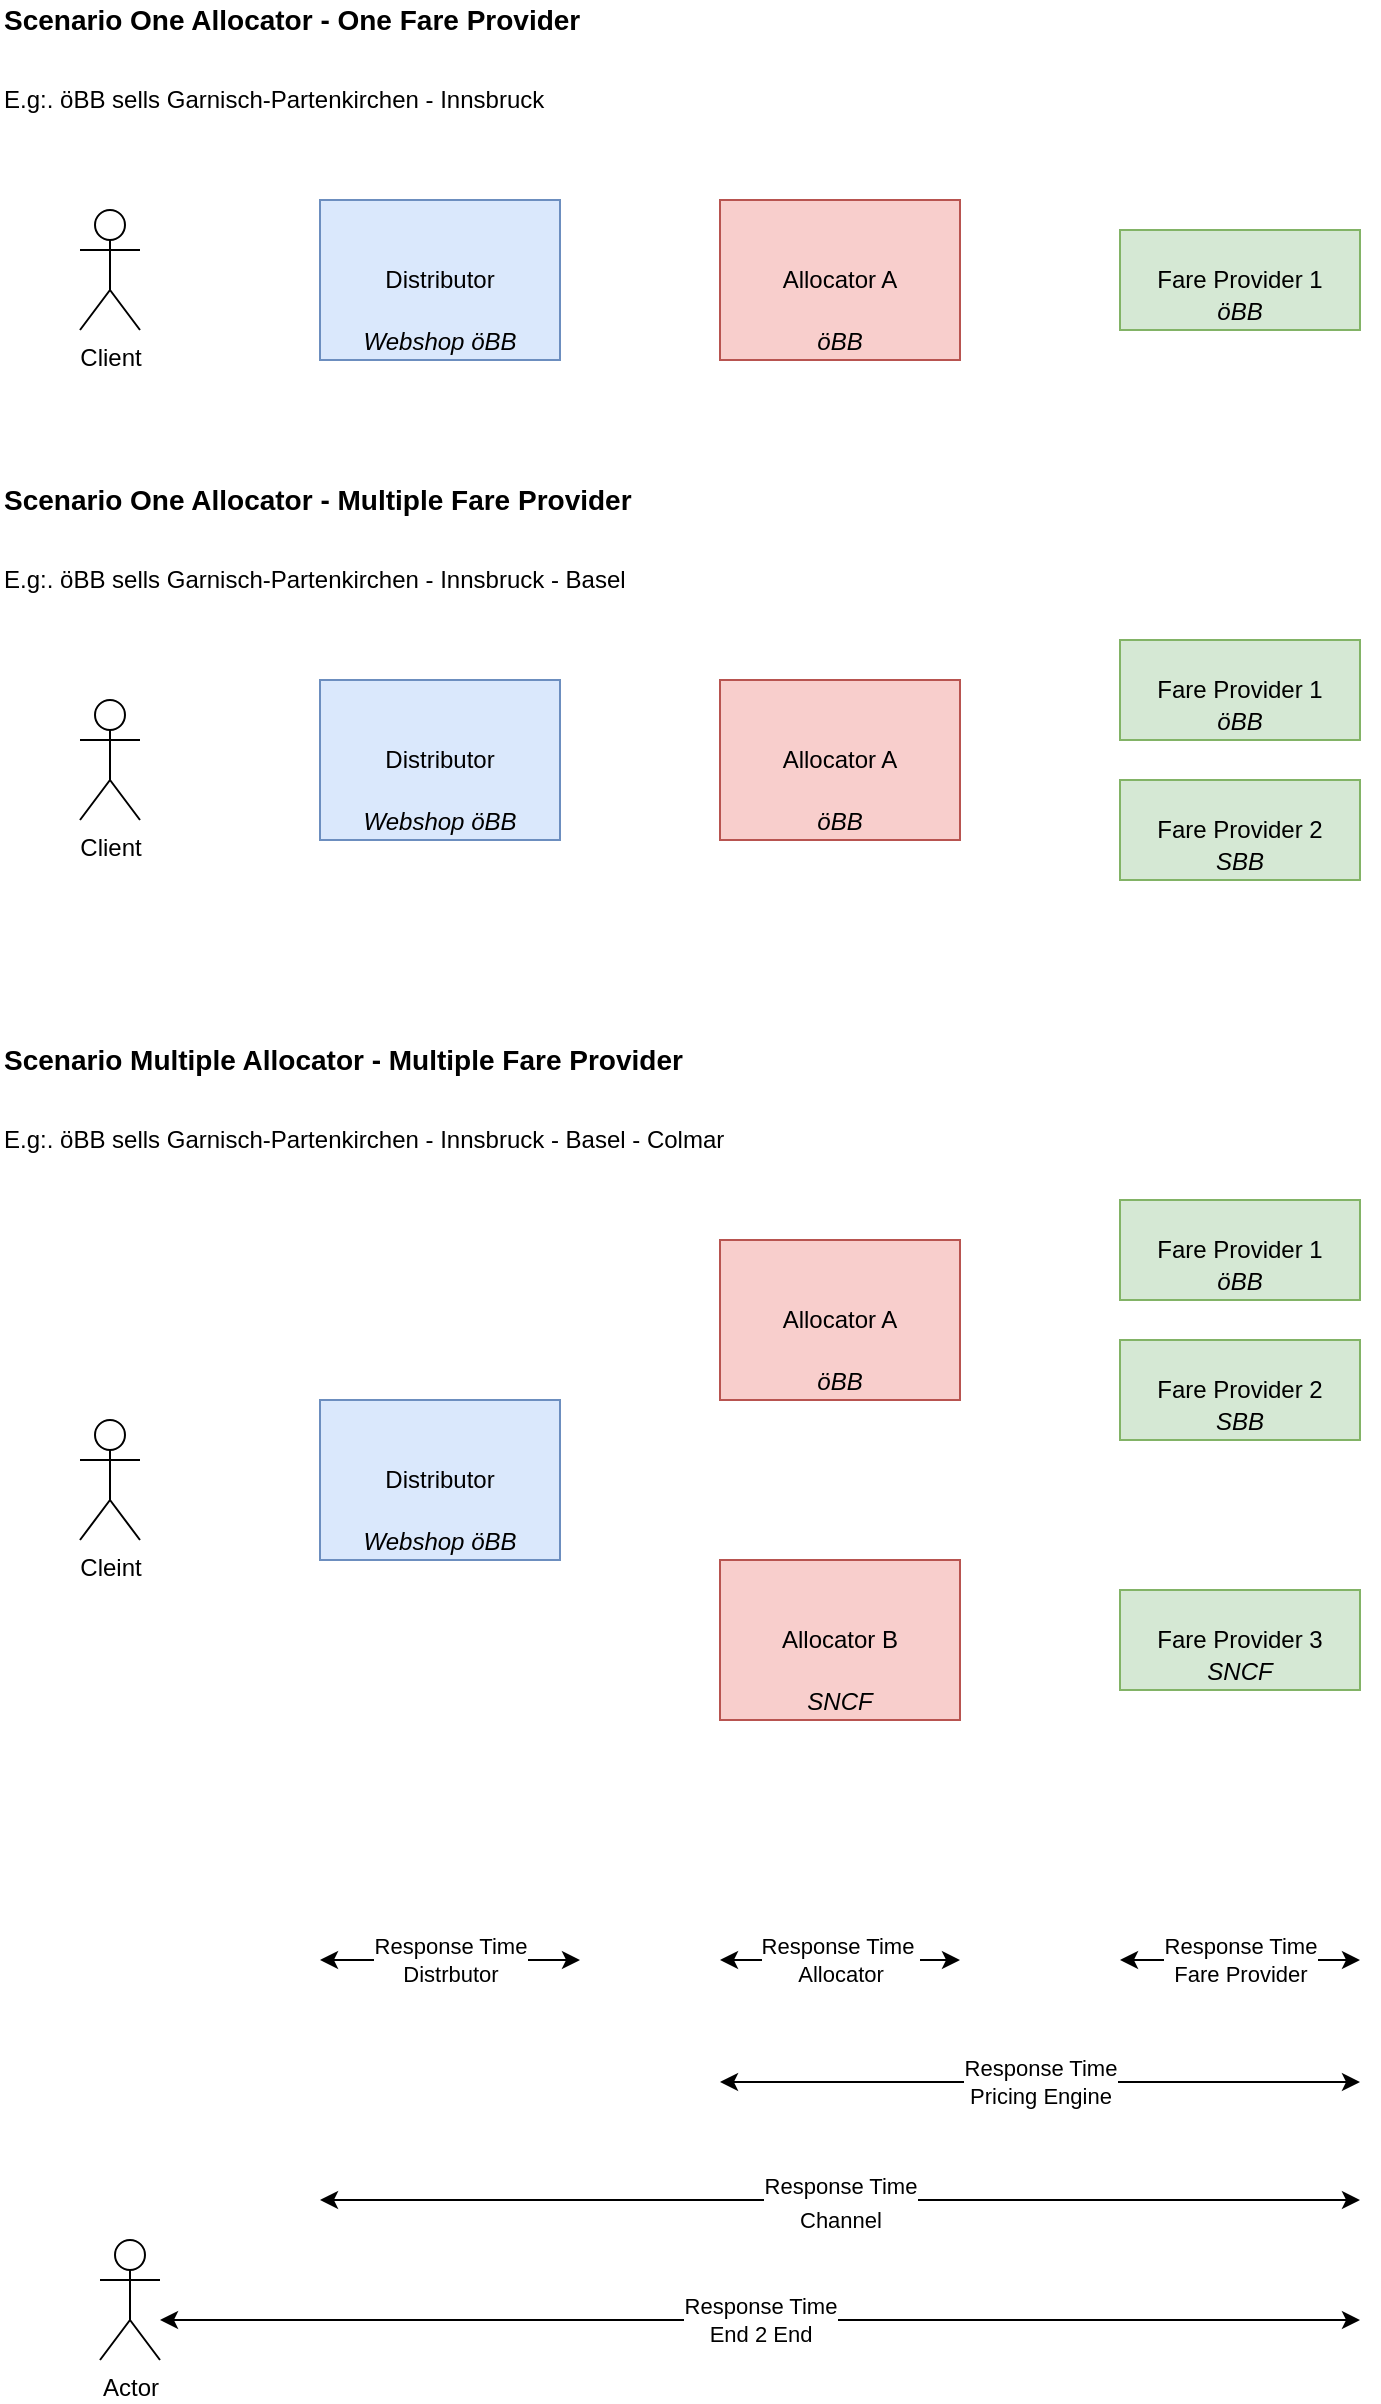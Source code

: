 <mxfile version="14.4.2" type="device"><diagram id="e1bqsqc4w4gOOXVEwcEt" name="Seite-1"><mxGraphModel dx="1086" dy="1183" grid="1" gridSize="10" guides="1" tooltips="1" connect="1" arrows="1" fold="1" page="1" pageScale="1" pageWidth="1169" pageHeight="827" math="0" shadow="0"><root><mxCell id="0"/><mxCell id="1" parent="0"/><mxCell id="MhyNpJ7-BG37_3553kRq-2" value="Client" style="shape=umlActor;verticalLabelPosition=bottom;verticalAlign=top;html=1;outlineConnect=0;" vertex="1" parent="1"><mxGeometry x="120" y="325" width="30" height="60" as="geometry"/></mxCell><mxCell id="MhyNpJ7-BG37_3553kRq-3" value="Distributor" style="rounded=0;whiteSpace=wrap;html=1;fillColor=#dae8fc;strokeColor=#6c8ebf;" vertex="1" parent="1"><mxGeometry x="240" y="320" width="120" height="80" as="geometry"/></mxCell><mxCell id="MhyNpJ7-BG37_3553kRq-5" value="Allocator A" style="rounded=0;whiteSpace=wrap;html=1;fillColor=#f8cecc;strokeColor=#b85450;" vertex="1" parent="1"><mxGeometry x="440" y="320" width="120" height="80" as="geometry"/></mxCell><mxCell id="MhyNpJ7-BG37_3553kRq-6" value="&lt;font&gt;Fare Provider 1&lt;/font&gt;" style="rounded=0;whiteSpace=wrap;html=1;fillColor=#d5e8d4;strokeColor=#82b366;" vertex="1" parent="1"><mxGeometry x="640" y="335" width="120" height="50" as="geometry"/></mxCell><mxCell id="MhyNpJ7-BG37_3553kRq-8" value="Client" style="shape=umlActor;verticalLabelPosition=bottom;verticalAlign=top;html=1;outlineConnect=0;" vertex="1" parent="1"><mxGeometry x="120" y="570" width="30" height="60" as="geometry"/></mxCell><mxCell id="MhyNpJ7-BG37_3553kRq-9" value="Distributor" style="rounded=0;whiteSpace=wrap;html=1;fillColor=#dae8fc;strokeColor=#6c8ebf;" vertex="1" parent="1"><mxGeometry x="240" y="560" width="120" height="80" as="geometry"/></mxCell><mxCell id="MhyNpJ7-BG37_3553kRq-10" value="Allocator A" style="rounded=0;whiteSpace=wrap;html=1;fillColor=#f8cecc;strokeColor=#b85450;" vertex="1" parent="1"><mxGeometry x="440" y="560" width="120" height="80" as="geometry"/></mxCell><mxCell id="MhyNpJ7-BG37_3553kRq-12" value="Fare Provider 2" style="rounded=0;whiteSpace=wrap;html=1;strokeColor=#82b366;fillColor=#d5e8d4;" vertex="1" parent="1"><mxGeometry x="640" y="610" width="120" height="50" as="geometry"/></mxCell><mxCell id="MhyNpJ7-BG37_3553kRq-13" value="Cleint" style="shape=umlActor;verticalLabelPosition=bottom;verticalAlign=top;html=1;outlineConnect=0;" vertex="1" parent="1"><mxGeometry x="120" y="930" width="30" height="60" as="geometry"/></mxCell><mxCell id="MhyNpJ7-BG37_3553kRq-14" value="Distributor" style="rounded=0;whiteSpace=wrap;html=1;fillColor=#dae8fc;strokeColor=#6c8ebf;" vertex="1" parent="1"><mxGeometry x="240" y="920" width="120" height="80" as="geometry"/></mxCell><mxCell id="MhyNpJ7-BG37_3553kRq-15" value="Allocator A" style="rounded=0;whiteSpace=wrap;html=1;strokeColor=#b85450;fillColor=#f8cecc;" vertex="1" parent="1"><mxGeometry x="440" y="840" width="120" height="80" as="geometry"/></mxCell><mxCell id="MhyNpJ7-BG37_3553kRq-16" value="&lt;font&gt;Fare Provider 1&lt;/font&gt;" style="rounded=0;whiteSpace=wrap;html=1;strokeColor=#82b366;fillColor=#d5e8d4;" vertex="1" parent="1"><mxGeometry x="640" y="820" width="120" height="50" as="geometry"/></mxCell><mxCell id="MhyNpJ7-BG37_3553kRq-17" value="Fare Provider 2" style="rounded=0;whiteSpace=wrap;html=1;strokeColor=#82b366;fillColor=#d5e8d4;" vertex="1" parent="1"><mxGeometry x="640" y="890" width="120" height="50" as="geometry"/></mxCell><mxCell id="MhyNpJ7-BG37_3553kRq-18" value="Allocator B" style="rounded=0;whiteSpace=wrap;html=1;strokeColor=#b85450;fillColor=#f8cecc;" vertex="1" parent="1"><mxGeometry x="440" y="1000" width="120" height="80" as="geometry"/></mxCell><mxCell id="MhyNpJ7-BG37_3553kRq-19" value="Fare Provider 3" style="rounded=0;whiteSpace=wrap;html=1;strokeColor=#82b366;fillColor=#d5e8d4;" vertex="1" parent="1"><mxGeometry x="640" y="1015" width="120" height="50" as="geometry"/></mxCell><mxCell id="MhyNpJ7-BG37_3553kRq-21" value="&lt;font&gt;Fare Provider 1&lt;/font&gt;" style="rounded=0;whiteSpace=wrap;html=1;fillColor=#d5e8d4;strokeColor=#82b366;" vertex="1" parent="1"><mxGeometry x="640" y="540" width="120" height="50" as="geometry"/></mxCell><mxCell id="MhyNpJ7-BG37_3553kRq-24" value="&lt;font color=&quot;#000000&quot;&gt;Response Time&lt;br&gt;Fare Provider&lt;br&gt;&lt;/font&gt;" style="endArrow=classic;startArrow=classic;html=1;fontColor=#007FFF;" edge="1" parent="1"><mxGeometry width="50" height="50" relative="1" as="geometry"><mxPoint x="640" y="1200" as="sourcePoint"/><mxPoint x="760" y="1200" as="targetPoint"/></mxGeometry></mxCell><mxCell id="MhyNpJ7-BG37_3553kRq-25" value="Response Time&amp;nbsp;&lt;br&gt;Allocator" style="endArrow=classic;startArrow=classic;html=1;" edge="1" parent="1"><mxGeometry width="50" height="50" relative="1" as="geometry"><mxPoint x="440" y="1200" as="sourcePoint"/><mxPoint x="560" y="1200" as="targetPoint"/></mxGeometry></mxCell><mxCell id="MhyNpJ7-BG37_3553kRq-26" value="Response Time&lt;br&gt;Distrbutor" style="endArrow=classic;startArrow=classic;html=1;" edge="1" parent="1"><mxGeometry width="50" height="50" relative="1" as="geometry"><mxPoint x="240" y="1200" as="sourcePoint"/><mxPoint x="370" y="1200" as="targetPoint"/></mxGeometry></mxCell><mxCell id="MhyNpJ7-BG37_3553kRq-27" value="Response Time&lt;br&gt;Pricing Engine" style="endArrow=classic;startArrow=classic;html=1;" edge="1" parent="1"><mxGeometry width="50" height="50" relative="1" as="geometry"><mxPoint x="440" y="1261" as="sourcePoint"/><mxPoint x="760" y="1261" as="targetPoint"/></mxGeometry></mxCell><mxCell id="MhyNpJ7-BG37_3553kRq-28" value="&lt;font color=&quot;#000000&quot;&gt;Response Time &lt;br&gt;End 2 End&lt;/font&gt;" style="endArrow=classic;startArrow=classic;html=1;fontColor=#007FFF;" edge="1" parent="1"><mxGeometry width="50" height="50" relative="1" as="geometry"><mxPoint x="160" y="1380" as="sourcePoint"/><mxPoint x="760" y="1380" as="targetPoint"/></mxGeometry></mxCell><mxCell id="MhyNpJ7-BG37_3553kRq-30" value="Scenario One Allocator - One Fare Provider" style="text;html=1;strokeColor=none;fillColor=none;align=left;verticalAlign=middle;whiteSpace=wrap;rounded=0;fontColor=#000000;fontStyle=1;fontSize=14;" vertex="1" parent="1"><mxGeometry x="80" y="220" width="360" height="20" as="geometry"/></mxCell><mxCell id="MhyNpJ7-BG37_3553kRq-32" value="Scenario One Allocator - Multiple Fare Provider" style="text;html=1;strokeColor=none;fillColor=none;align=left;verticalAlign=middle;whiteSpace=wrap;rounded=0;fontColor=#000000;fontStyle=1;fontSize=14;" vertex="1" parent="1"><mxGeometry x="80" y="460" width="360" height="20" as="geometry"/></mxCell><mxCell id="MhyNpJ7-BG37_3553kRq-34" value="Scenario Multiple Allocator - Multiple Fare Provider" style="text;html=1;strokeColor=none;fillColor=none;align=left;verticalAlign=middle;whiteSpace=wrap;rounded=0;fontColor=#000000;fontStyle=1;fontSize=14;" vertex="1" parent="1"><mxGeometry x="80" y="740" width="360" height="20" as="geometry"/></mxCell><mxCell id="MhyNpJ7-BG37_3553kRq-35" value="E.g:. öBB sells Garnisch-Partenkirchen - Innsbruck" style="text;html=1;strokeColor=none;fillColor=none;align=left;verticalAlign=middle;whiteSpace=wrap;rounded=0;fontColor=#000000;" vertex="1" parent="1"><mxGeometry x="80" y="260" width="320" height="20" as="geometry"/></mxCell><mxCell id="MhyNpJ7-BG37_3553kRq-39" value="E.g:. öBB sells Garnisch-Partenkirchen - Innsbruck - Basel" style="text;html=1;strokeColor=none;fillColor=none;align=left;verticalAlign=middle;whiteSpace=wrap;rounded=0;fontColor=#000000;" vertex="1" parent="1"><mxGeometry x="80" y="500" width="320" height="20" as="geometry"/></mxCell><mxCell id="MhyNpJ7-BG37_3553kRq-40" value="E.g:. öBB sells Garnisch-Partenkirchen - Innsbruck - Basel - Colmar" style="text;html=1;strokeColor=none;fillColor=none;align=left;verticalAlign=middle;whiteSpace=wrap;rounded=0;fontColor=#000000;" vertex="1" parent="1"><mxGeometry x="80" y="780" width="370" height="20" as="geometry"/></mxCell><mxCell id="MhyNpJ7-BG37_3553kRq-41" value="&lt;font style=&quot;font-size: 12px&quot;&gt;Webshop öBB&lt;/font&gt;" style="text;html=1;strokeColor=none;fillColor=none;align=center;verticalAlign=middle;whiteSpace=wrap;rounded=0;fontSize=14;fontColor=#000000;fontStyle=2" vertex="1" parent="1"><mxGeometry x="255" y="380" width="90" height="20" as="geometry"/></mxCell><mxCell id="MhyNpJ7-BG37_3553kRq-42" value="&lt;font style=&quot;font-size: 12px&quot;&gt;Webshop öBB&lt;/font&gt;" style="text;html=1;strokeColor=none;fillColor=none;align=center;verticalAlign=middle;whiteSpace=wrap;rounded=0;fontSize=14;fontColor=#000000;fontStyle=2" vertex="1" parent="1"><mxGeometry x="255" y="620" width="90" height="20" as="geometry"/></mxCell><mxCell id="MhyNpJ7-BG37_3553kRq-43" value="&lt;font style=&quot;font-size: 12px&quot;&gt;Webshop öBB&lt;/font&gt;" style="text;html=1;strokeColor=none;fillColor=none;align=center;verticalAlign=middle;whiteSpace=wrap;rounded=0;fontSize=14;fontColor=#000000;fontStyle=2" vertex="1" parent="1"><mxGeometry x="255" y="980" width="90" height="20" as="geometry"/></mxCell><mxCell id="MhyNpJ7-BG37_3553kRq-44" value="&lt;i style=&quot;font-size: 12px&quot;&gt;öBB&lt;/i&gt;" style="text;html=1;strokeColor=none;fillColor=none;align=center;verticalAlign=middle;whiteSpace=wrap;rounded=0;fontSize=14;fontColor=#000000;" vertex="1" parent="1"><mxGeometry x="680" y="365" width="40" height="20" as="geometry"/></mxCell><mxCell id="MhyNpJ7-BG37_3553kRq-45" value="&lt;i style=&quot;font-size: 12px&quot;&gt;öBB&lt;/i&gt;" style="text;html=1;strokeColor=none;fillColor=none;align=center;verticalAlign=middle;whiteSpace=wrap;rounded=0;fontSize=14;fontColor=#000000;" vertex="1" parent="1"><mxGeometry x="680" y="570" width="40" height="20" as="geometry"/></mxCell><mxCell id="MhyNpJ7-BG37_3553kRq-46" value="&lt;i style=&quot;font-size: 12px&quot;&gt;öBB&lt;/i&gt;" style="text;html=1;strokeColor=none;fillColor=none;align=center;verticalAlign=middle;whiteSpace=wrap;rounded=0;fontSize=14;fontColor=#000000;" vertex="1" parent="1"><mxGeometry x="680" y="850" width="40" height="20" as="geometry"/></mxCell><mxCell id="MhyNpJ7-BG37_3553kRq-47" value="&lt;i style=&quot;font-size: 12px&quot;&gt;SBB&lt;/i&gt;" style="text;html=1;strokeColor=none;fillColor=none;align=center;verticalAlign=middle;whiteSpace=wrap;rounded=0;fontSize=14;fontColor=#000000;" vertex="1" parent="1"><mxGeometry x="680" y="640" width="40" height="20" as="geometry"/></mxCell><mxCell id="MhyNpJ7-BG37_3553kRq-48" value="&lt;i style=&quot;font-size: 12px&quot;&gt;SBB&lt;/i&gt;" style="text;html=1;strokeColor=none;fillColor=none;align=center;verticalAlign=middle;whiteSpace=wrap;rounded=0;fontSize=14;fontColor=#000000;" vertex="1" parent="1"><mxGeometry x="680" y="920" width="40" height="20" as="geometry"/></mxCell><mxCell id="MhyNpJ7-BG37_3553kRq-49" value="&lt;i style=&quot;font-size: 12px&quot;&gt;SNCF&lt;/i&gt;" style="text;html=1;strokeColor=none;fillColor=none;align=center;verticalAlign=middle;whiteSpace=wrap;rounded=0;fontSize=14;fontColor=#000000;" vertex="1" parent="1"><mxGeometry x="680" y="1045" width="40" height="20" as="geometry"/></mxCell><mxCell id="MhyNpJ7-BG37_3553kRq-52" value="&lt;i style=&quot;font-size: 12px&quot;&gt;öBB&lt;/i&gt;" style="text;html=1;strokeColor=none;fillColor=none;align=center;verticalAlign=middle;whiteSpace=wrap;rounded=0;fontSize=14;fontColor=#000000;" vertex="1" parent="1"><mxGeometry x="480" y="380" width="40" height="20" as="geometry"/></mxCell><mxCell id="MhyNpJ7-BG37_3553kRq-54" value="&lt;i style=&quot;font-size: 12px&quot;&gt;öBB&lt;/i&gt;" style="text;html=1;strokeColor=none;fillColor=none;align=center;verticalAlign=middle;whiteSpace=wrap;rounded=0;fontSize=14;fontColor=#000000;" vertex="1" parent="1"><mxGeometry x="480" y="620" width="40" height="20" as="geometry"/></mxCell><mxCell id="MhyNpJ7-BG37_3553kRq-55" value="&lt;i style=&quot;font-size: 12px&quot;&gt;öBB&lt;/i&gt;" style="text;html=1;strokeColor=none;fillColor=none;align=center;verticalAlign=middle;whiteSpace=wrap;rounded=0;fontSize=14;fontColor=#000000;" vertex="1" parent="1"><mxGeometry x="480" y="900" width="40" height="20" as="geometry"/></mxCell><mxCell id="MhyNpJ7-BG37_3553kRq-56" value="&lt;i style=&quot;font-size: 12px&quot;&gt;SNCF&lt;/i&gt;" style="text;html=1;strokeColor=none;fillColor=none;align=center;verticalAlign=middle;whiteSpace=wrap;rounded=0;fontSize=14;fontColor=#000000;" vertex="1" parent="1"><mxGeometry x="480" y="1060" width="40" height="20" as="geometry"/></mxCell><mxCell id="MhyNpJ7-BG37_3553kRq-57" value="&lt;font style=&quot;font-size: 11px&quot;&gt;Response Time&lt;br&gt;Channel&lt;/font&gt;" style="endArrow=classic;startArrow=classic;html=1;fontSize=14;fontColor=#000000;" edge="1" parent="1"><mxGeometry width="50" height="50" relative="1" as="geometry"><mxPoint x="240" y="1320" as="sourcePoint"/><mxPoint x="760" y="1320" as="targetPoint"/></mxGeometry></mxCell><mxCell id="MhyNpJ7-BG37_3553kRq-59" value="Actor" style="shape=umlActor;verticalLabelPosition=bottom;verticalAlign=top;html=1;outlineConnect=0;" vertex="1" parent="1"><mxGeometry x="130" y="1340" width="30" height="60" as="geometry"/></mxCell></root></mxGraphModel></diagram></mxfile>